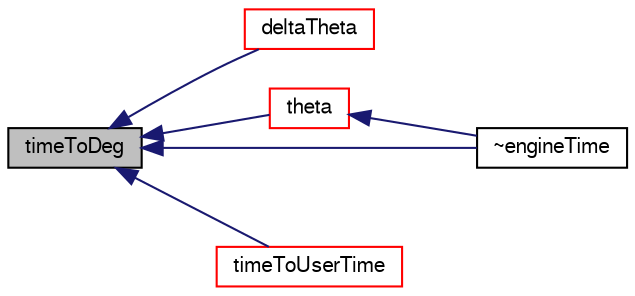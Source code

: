 digraph "timeToDeg"
{
  bgcolor="transparent";
  edge [fontname="FreeSans",fontsize="10",labelfontname="FreeSans",labelfontsize="10"];
  node [fontname="FreeSans",fontsize="10",shape=record];
  rankdir="LR";
  Node24 [label="timeToDeg",height=0.2,width=0.4,color="black", fillcolor="grey75", style="filled", fontcolor="black"];
  Node24 -> Node25 [dir="back",color="midnightblue",fontsize="10",style="solid",fontname="FreeSans"];
  Node25 [label="deltaTheta",height=0.2,width=0.4,color="red",URL="$a21822.html#ab414d86c9a9465ee1eb8c01a77d80094",tooltip="Return crank-angle increment. "];
  Node24 -> Node33 [dir="back",color="midnightblue",fontsize="10",style="solid",fontname="FreeSans"];
  Node33 [label="theta",height=0.2,width=0.4,color="red",URL="$a21822.html#a28b051b96687a7eee0cd444bc2def93a",tooltip="Return current crank-angle. "];
  Node33 -> Node36 [dir="back",color="midnightblue",fontsize="10",style="solid",fontname="FreeSans"];
  Node36 [label="~engineTime",height=0.2,width=0.4,color="black",URL="$a21822.html#a0461cd2cfe766d8934a65bab839bdbe5",tooltip="Destructor. "];
  Node24 -> Node39 [dir="back",color="midnightblue",fontsize="10",style="solid",fontname="FreeSans"];
  Node39 [label="timeToUserTime",height=0.2,width=0.4,color="red",URL="$a21822.html#a0e312d5d4789530d8a642218a5079d27",tooltip="Convert the real-time (s) into user-time (CA deg) "];
  Node24 -> Node36 [dir="back",color="midnightblue",fontsize="10",style="solid",fontname="FreeSans"];
}
